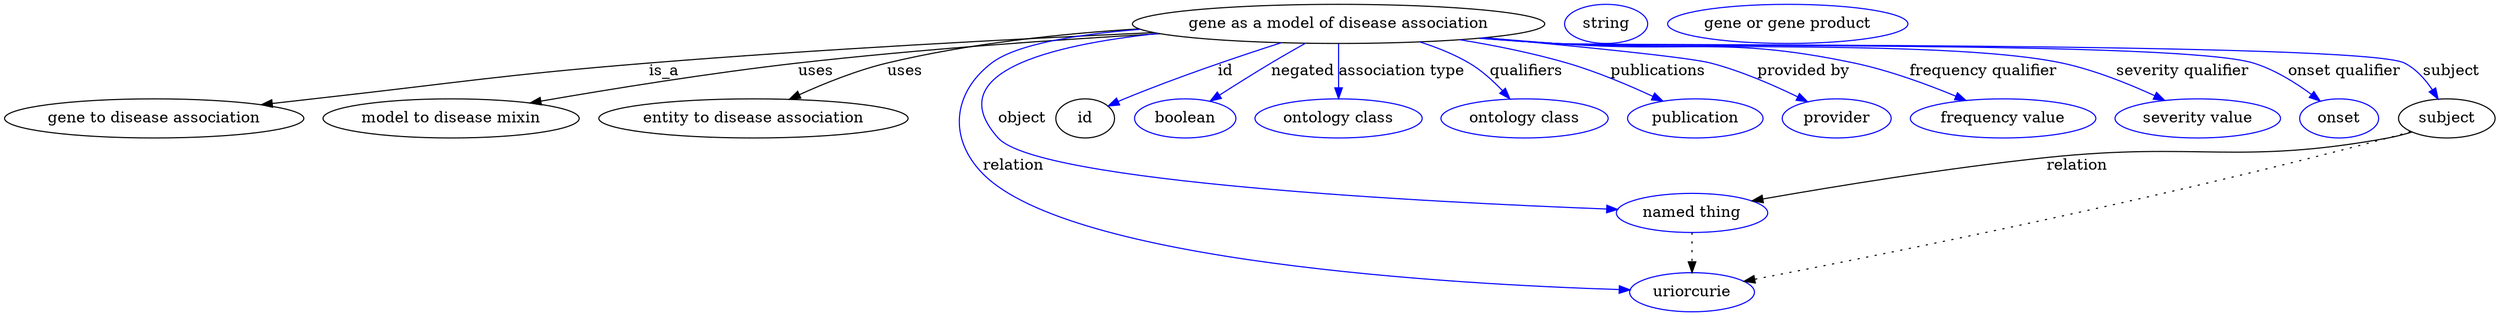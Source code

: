 digraph {
	graph [bb="0,0,1883.7,283"];
	node [label="\N"];
	"gene as a model of disease association"	[height=0.5,
		label="gene as a model of disease association",
		pos="1007.9,265",
		width=4.0982];
	"gene to disease association"	[height=0.5,
		pos="105.94,178",
		width=2.9428];
	"gene as a model of disease association" -> "gene to disease association"	[label=is_a,
		lp="480.94,221.5",
		pos="e,182.62,190.5 872.87,257.72 763.94,252.05 606.87,242.51 469.94,229 358.85,218.04 331.49,211.5 220.94,196 211.74,194.71 202.14,193.34 \
192.57,191.95"];
	"model to disease mixin"	[height=0.5,
		pos="323.94,178",
		width=2.5998];
	"gene as a model of disease association" -> "model to disease mixin"	[label=uses,
		lp="591.94,221.5",
		pos="e,381.84,192.22 875.45,256.98 790.69,251.55 678.53,242.62 579.94,229 515.7,220.13 443.23,205.54 391.83,194.4"];
	"entity to disease association"	[height=0.5,
		pos="544.94,178",
		width=3.0331];
	"gene as a model of disease association" -> "entity to disease association"	[label=uses,
		lp="655.94,221.5",
		pos="e,571.14,195.63 861.69,262.29 794.3,258.39 713.92,249.26 643.94,229 621.63,222.54 598.37,211.07 580,200.74"];
	relation	[color=blue,
		height=0.5,
		label=uriorcurie,
		pos="1264.9,18",
		width=1.2638];
	"gene as a model of disease association" -> relation	[color=blue,
		label=relation,
		lp="759.94,134.5",
		pos="e,1221.1,23.36 870.78,258.33 814.81,253.6 758.07,244.92 735.94,229 710.39,210.62 711.81,190.41 719.94,160 724.31,143.65 725.22,136.91 \
738.94,127 814.41,72.496 1092.3,37.301 1210.8,24.461",
		style=solid];
	object	[color=blue,
		height=0.5,
		label="named thing",
		pos="1264.9,91",
		width=1.5346];
	"gene as a model of disease association" -> object	[color=blue,
		label=object,
		lp="753.94,178",
		pos="e,1210.9,94.98 885.06,254.93 791.38,243.4 686.35,217.52 736.94,160 767.17,125.63 1066.8,103.74 1200.7,95.589",
		style=solid];
	id	[height=0.5,
		pos="806.94,178",
		width=0.75];
	"gene as a model of disease association" -> id	[color=blue,
		label=id,
		lp="925.44,221.5",
		pos="e,828.18,189.25 966.67,247.66 933.15,234.23 884.74,214.47 842.94,196 841.14,195.2 839.29,194.37 837.43,193.53",
		style=solid];
	negated	[color=blue,
		height=0.5,
		label=boolean,
		pos="889.94,178",
		width=1.0652];
	"gene as a model of disease association" -> negated	[color=blue,
		label=negated,
		lp="978.44,221.5",
		pos="e,910.06,193.49 984.63,247.21 965.59,233.49 938.6,214.05 918.31,199.43",
		style=solid];
	"association type"	[color=blue,
		height=0.5,
		label="ontology class",
		pos="1007.9,178",
		width=1.7151];
	"gene as a model of disease association" -> "association type"	[color=blue,
		label="association type",
		lp="1051.9,221.5",
		pos="e,1007.9,196.18 1007.9,246.8 1007.9,235.16 1007.9,219.55 1007.9,206.24",
		style=solid];
	qualifiers	[color=blue,
		height=0.5,
		label="ontology class",
		pos="1148.9,178",
		width=1.7151];
	"gene as a model of disease association" -> qualifiers	[color=blue,
		label=qualifiers,
		lp="1143.4,221.5",
		pos="e,1135.9,195.69 1061.4,248.11 1074.6,243.02 1088.2,236.67 1099.9,229 1110.6,222 1120.8,212.31 1129.1,203.32",
		style=solid];
	publications	[color=blue,
		height=0.5,
		label=publication,
		pos="1278.9,178",
		width=1.3902];
	"gene as a model of disease association" -> publications	[color=blue,
		label=publications,
		lp="1242.4,221.5",
		pos="e,1252.6,193.51 1091.6,250.16 1118,244.76 1147,237.74 1172.9,229 1197.2,220.81 1223.3,208.57 1243.5,198.25",
		style=solid];
	"provided by"	[color=blue,
		height=0.5,
		label=provider,
		pos="1386.9,178",
		width=1.1193];
	"gene as a model of disease association" -> "provided by"	[color=blue,
		label="provided by",
		lp="1352.9,221.5",
		pos="e,1363.1,192.75 1112.1,252.16 1181.8,243.97 1263.7,233.71 1279.9,229 1305.9,221.46 1333.5,208.43 1354.2,197.56",
		style=solid];
	"frequency qualifier"	[color=blue,
		height=0.5,
		label="frequency value",
		pos="1512.9,178",
		width=1.8776];
	"gene as a model of disease association" -> "frequency qualifier"	[color=blue,
		label="frequency qualifier",
		lp="1487.4,221.5",
		pos="e,1483,194.22 1112.4,252.2 1129.6,250.37 1147.3,248.57 1163.9,247 1264.3,237.54 1291.9,252.25 1389.9,229 1418.9,222.13 1450,209.46 \
1473.6,198.59",
		style=solid];
	"severity qualifier"	[color=blue,
		height=0.5,
		label="severity value",
		pos="1657.9,178",
		width=1.661];
	"gene as a model of disease association" -> "severity qualifier"	[color=blue,
		label="severity qualifier",
		lp="1631.9,221.5",
		pos="e,1630.6,194.29 1110.2,251.95 1128.1,250.1 1146.6,248.36 1163.9,247 1248,240.43 1460.8,248.12 1542.9,229 1570.4,222.61 1599.5,209.89 \
1621.6,198.88",
		style=solid];
	"onset qualifier"	[color=blue,
		height=0.5,
		label=onset,
		pos="1764.9,178",
		width=0.81243];
	"gene as a model of disease association" -> "onset qualifier"	[color=blue,
		label="onset qualifier",
		lp="1753.9,221.5",
		pos="e,1748,192.74 1109.4,251.85 1127.5,249.99 1146.3,248.27 1163.9,247 1221.4,242.88 1626.7,245.38 1681.9,229 1703,222.74 1724.2,209.83 \
1739.9,198.69",
		style=solid];
	subject	[height=0.5,
		pos="1847.9,178",
		width=0.99297];
	"gene as a model of disease association" -> subject	[color=blue,
		label=subject,
		lp="1838.4,221.5",
		pos="e,1836.6,195.33 1109,251.8 1127.2,249.93 1146.1,248.22 1163.9,247 1234.1,242.18 1732.2,256.53 1796.9,229 1809.9,223.49 1821.4,213.02 \
1830.2,203.08",
		style=solid];
	object -> relation	[pos="e,1264.9,36.029 1264.9,72.813 1264.9,64.789 1264.9,55.047 1264.9,46.069",
		style=dotted];
	association_id	[color=blue,
		height=0.5,
		label=string,
		pos="1203.9,265",
		width=0.84854];
	subject -> relation	[pos="e,1303.5,27.637 1820.5,166.11 1814.7,163.97 1808.7,161.83 1802.9,160 1624.8,103.17 1408.2,51.618 1313.4,29.892",
		style=dotted];
	subject -> object	[label=relation,
		lp="1562.9,134.5",
		pos="e,1309.8,101.67 1821.7,165.61 1815.6,163.4 1809.1,161.35 1802.9,160 1689.3,135.19 1657.3,156.35 1541.9,142 1464.3,132.35 1375.5,\
115.22 1319.8,103.74"];
	"gene as a model of disease association_subject"	[color=blue,
		height=0.5,
		label="gene or gene product",
		pos="1337.9,265",
		width=2.3651];
}
